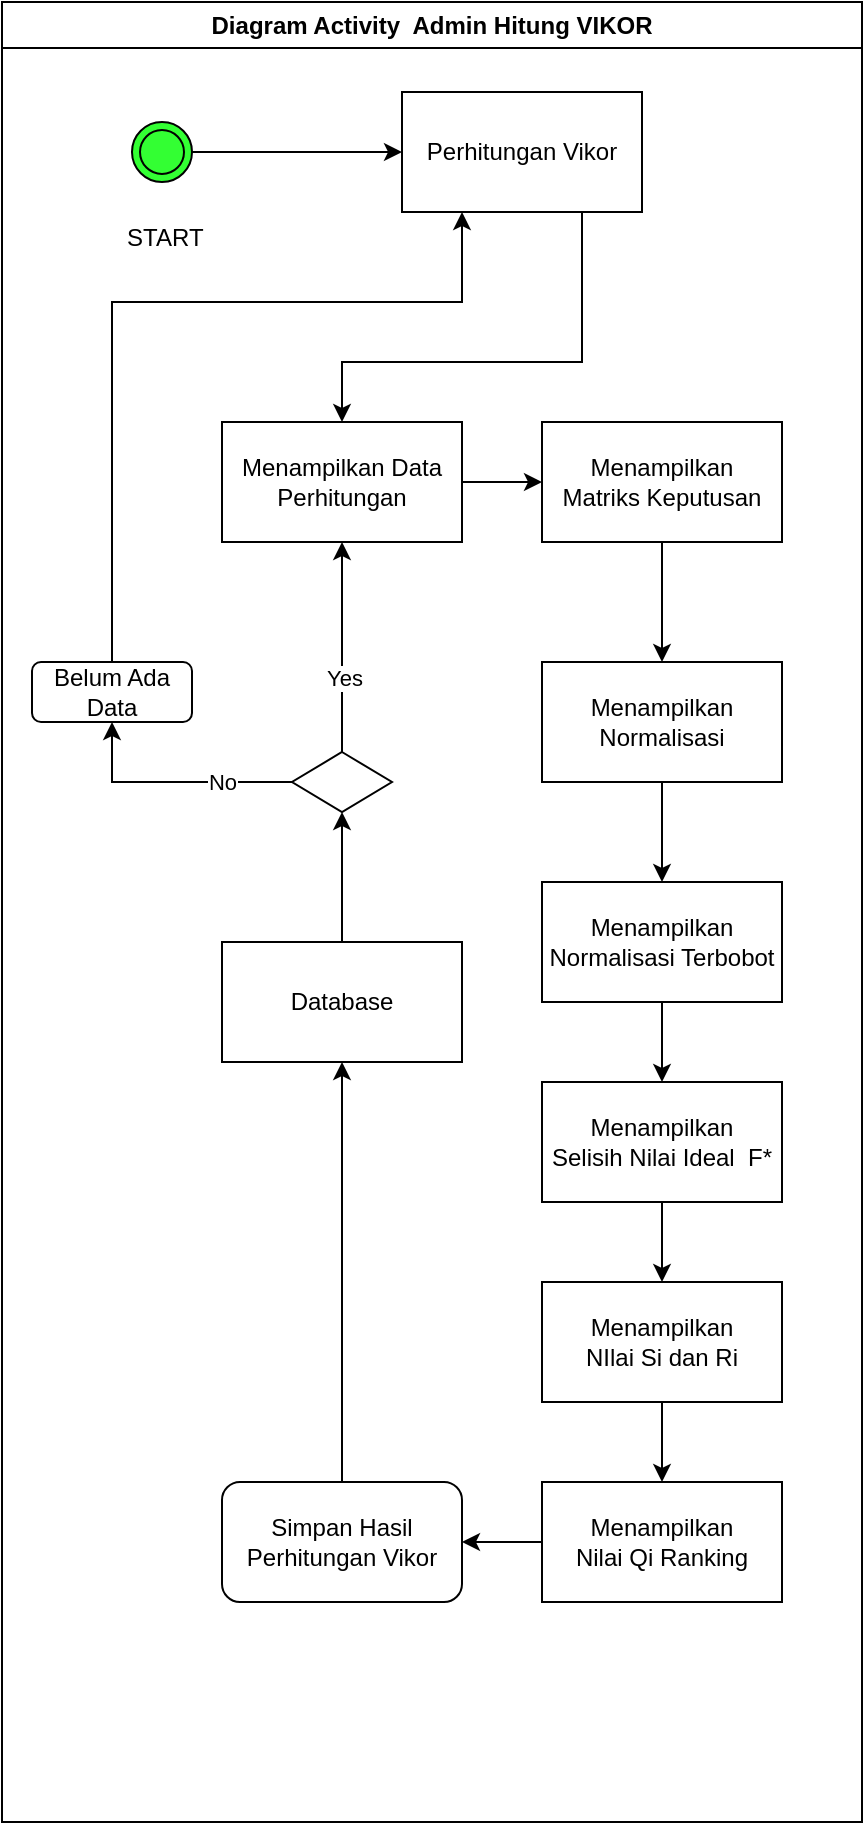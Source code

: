 <mxfile version="26.0.15">
  <diagram name="Page-1" id="bxa6-dcEeg88XE2m2Wq-">
    <mxGraphModel dx="719" dy="478" grid="1" gridSize="10" guides="1" tooltips="1" connect="1" arrows="1" fold="1" page="1" pageScale="1" pageWidth="850" pageHeight="1100" math="0" shadow="0">
      <root>
        <mxCell id="0" />
        <mxCell id="1" parent="0" />
        <mxCell id="2UyJ9fzfQBeaw8XxGTiI-1" value="Diagram Activity&amp;nbsp; Admin Hitung VIKOR" style="swimlane;whiteSpace=wrap;html=1;" vertex="1" parent="1">
          <mxGeometry x="60" y="30" width="430" height="910" as="geometry" />
        </mxCell>
        <mxCell id="2UyJ9fzfQBeaw8XxGTiI-2" style="edgeStyle=orthogonalEdgeStyle;rounded=0;orthogonalLoop=1;jettySize=auto;html=1;entryX=0;entryY=0.5;entryDx=0;entryDy=0;" edge="1" parent="2UyJ9fzfQBeaw8XxGTiI-1" source="2UyJ9fzfQBeaw8XxGTiI-3" target="2UyJ9fzfQBeaw8XxGTiI-9">
          <mxGeometry relative="1" as="geometry" />
        </mxCell>
        <mxCell id="2UyJ9fzfQBeaw8XxGTiI-3" value="Menampilkan Data&lt;div&gt;Perhitungan&lt;/div&gt;" style="rounded=0;whiteSpace=wrap;html=1;" vertex="1" parent="2UyJ9fzfQBeaw8XxGTiI-1">
          <mxGeometry x="110" y="210" width="120" height="60" as="geometry" />
        </mxCell>
        <mxCell id="2UyJ9fzfQBeaw8XxGTiI-4" style="edgeStyle=orthogonalEdgeStyle;rounded=0;orthogonalLoop=1;jettySize=auto;html=1;entryX=0.5;entryY=1;entryDx=0;entryDy=0;" edge="1" parent="2UyJ9fzfQBeaw8XxGTiI-1" source="2UyJ9fzfQBeaw8XxGTiI-5" target="2UyJ9fzfQBeaw8XxGTiI-19">
          <mxGeometry relative="1" as="geometry" />
        </mxCell>
        <mxCell id="2UyJ9fzfQBeaw8XxGTiI-5" value="Database" style="rounded=0;whiteSpace=wrap;html=1;" vertex="1" parent="2UyJ9fzfQBeaw8XxGTiI-1">
          <mxGeometry x="110" y="470" width="120" height="60" as="geometry" />
        </mxCell>
        <mxCell id="2UyJ9fzfQBeaw8XxGTiI-6" style="edgeStyle=orthogonalEdgeStyle;rounded=0;orthogonalLoop=1;jettySize=auto;html=1;entryX=0.5;entryY=0;entryDx=0;entryDy=0;exitX=0.75;exitY=1;exitDx=0;exitDy=0;" edge="1" parent="2UyJ9fzfQBeaw8XxGTiI-1" source="2UyJ9fzfQBeaw8XxGTiI-7" target="2UyJ9fzfQBeaw8XxGTiI-3">
          <mxGeometry relative="1" as="geometry">
            <Array as="points">
              <mxPoint x="290" y="180" />
              <mxPoint x="170" y="180" />
            </Array>
          </mxGeometry>
        </mxCell>
        <mxCell id="2UyJ9fzfQBeaw8XxGTiI-7" value="Perhitungan Vikor" style="rounded=0;whiteSpace=wrap;html=1;" vertex="1" parent="2UyJ9fzfQBeaw8XxGTiI-1">
          <mxGeometry x="200" y="45" width="120" height="60" as="geometry" />
        </mxCell>
        <mxCell id="2UyJ9fzfQBeaw8XxGTiI-8" style="edgeStyle=orthogonalEdgeStyle;rounded=0;orthogonalLoop=1;jettySize=auto;html=1;entryX=0.5;entryY=0;entryDx=0;entryDy=0;" edge="1" parent="2UyJ9fzfQBeaw8XxGTiI-1" source="2UyJ9fzfQBeaw8XxGTiI-9">
          <mxGeometry relative="1" as="geometry">
            <mxPoint x="330" y="330" as="targetPoint" />
          </mxGeometry>
        </mxCell>
        <mxCell id="2UyJ9fzfQBeaw8XxGTiI-9" value="Menampilkan&lt;div&gt;Matriks Keputusan&lt;/div&gt;" style="rounded=0;whiteSpace=wrap;html=1;" vertex="1" parent="2UyJ9fzfQBeaw8XxGTiI-1">
          <mxGeometry x="270" y="210" width="120" height="60" as="geometry" />
        </mxCell>
        <mxCell id="2UyJ9fzfQBeaw8XxGTiI-13" value="&lt;span style=&quot;white-space: pre;&quot;&gt;&#x9;&lt;span style=&quot;white-space: pre;&quot;&gt;&#x9;&lt;/span&gt;&lt;/span&gt;&lt;div&gt;&lt;br&gt;&lt;/div&gt;&lt;div&gt;&lt;br&gt;&lt;/div&gt;&lt;div&gt;&lt;br&gt;&lt;/div&gt;&lt;div&gt;&lt;br&gt;&lt;/div&gt;&lt;div&gt;&lt;br&gt;&lt;/div&gt;&lt;div&gt;&amp;nbsp;START&lt;/div&gt;" style="ellipse;shape=doubleEllipse;whiteSpace=wrap;html=1;aspect=fixed;fillColor=light-dark(#33FF33,var(--ge-dark-color, #121212));" vertex="1" parent="2UyJ9fzfQBeaw8XxGTiI-1">
          <mxGeometry x="65" y="60" width="30" height="30" as="geometry" />
        </mxCell>
        <mxCell id="2UyJ9fzfQBeaw8XxGTiI-14" style="edgeStyle=orthogonalEdgeStyle;rounded=0;orthogonalLoop=1;jettySize=auto;html=1;entryX=0;entryY=0.5;entryDx=0;entryDy=0;" edge="1" parent="2UyJ9fzfQBeaw8XxGTiI-1" source="2UyJ9fzfQBeaw8XxGTiI-13" target="2UyJ9fzfQBeaw8XxGTiI-7">
          <mxGeometry relative="1" as="geometry" />
        </mxCell>
        <mxCell id="2UyJ9fzfQBeaw8XxGTiI-15" style="edgeStyle=orthogonalEdgeStyle;rounded=0;orthogonalLoop=1;jettySize=auto;html=1;entryX=0.5;entryY=1;entryDx=0;entryDy=0;" edge="1" parent="2UyJ9fzfQBeaw8XxGTiI-1" source="2UyJ9fzfQBeaw8XxGTiI-19" target="2UyJ9fzfQBeaw8XxGTiI-21">
          <mxGeometry relative="1" as="geometry" />
        </mxCell>
        <mxCell id="2UyJ9fzfQBeaw8XxGTiI-16" value="No" style="edgeLabel;html=1;align=center;verticalAlign=middle;resizable=0;points=[];" vertex="1" connectable="0" parent="2UyJ9fzfQBeaw8XxGTiI-15">
          <mxGeometry x="-0.563" y="-3" relative="1" as="geometry">
            <mxPoint x="-9" y="3" as="offset" />
          </mxGeometry>
        </mxCell>
        <mxCell id="2UyJ9fzfQBeaw8XxGTiI-17" style="edgeStyle=orthogonalEdgeStyle;rounded=0;orthogonalLoop=1;jettySize=auto;html=1;entryX=0.5;entryY=1;entryDx=0;entryDy=0;" edge="1" parent="2UyJ9fzfQBeaw8XxGTiI-1" source="2UyJ9fzfQBeaw8XxGTiI-19" target="2UyJ9fzfQBeaw8XxGTiI-3">
          <mxGeometry relative="1" as="geometry" />
        </mxCell>
        <mxCell id="2UyJ9fzfQBeaw8XxGTiI-18" value="Yes" style="edgeLabel;html=1;align=center;verticalAlign=middle;resizable=0;points=[];" vertex="1" connectable="0" parent="2UyJ9fzfQBeaw8XxGTiI-17">
          <mxGeometry x="-0.285" y="-1" relative="1" as="geometry">
            <mxPoint as="offset" />
          </mxGeometry>
        </mxCell>
        <mxCell id="2UyJ9fzfQBeaw8XxGTiI-19" value="" style="rhombus;whiteSpace=wrap;html=1;" vertex="1" parent="2UyJ9fzfQBeaw8XxGTiI-1">
          <mxGeometry x="145" y="375" width="50" height="30" as="geometry" />
        </mxCell>
        <mxCell id="2UyJ9fzfQBeaw8XxGTiI-20" style="edgeStyle=orthogonalEdgeStyle;rounded=0;orthogonalLoop=1;jettySize=auto;html=1;entryX=0.25;entryY=1;entryDx=0;entryDy=0;" edge="1" parent="2UyJ9fzfQBeaw8XxGTiI-1" source="2UyJ9fzfQBeaw8XxGTiI-21" target="2UyJ9fzfQBeaw8XxGTiI-7">
          <mxGeometry relative="1" as="geometry">
            <Array as="points">
              <mxPoint x="55" y="150" />
              <mxPoint x="230" y="150" />
            </Array>
          </mxGeometry>
        </mxCell>
        <mxCell id="2UyJ9fzfQBeaw8XxGTiI-21" value="Belum Ada Data" style="rounded=1;whiteSpace=wrap;html=1;" vertex="1" parent="2UyJ9fzfQBeaw8XxGTiI-1">
          <mxGeometry x="15" y="330" width="80" height="30" as="geometry" />
        </mxCell>
        <mxCell id="2UyJ9fzfQBeaw8XxGTiI-28" style="edgeStyle=orthogonalEdgeStyle;rounded=0;orthogonalLoop=1;jettySize=auto;html=1;" edge="1" parent="2UyJ9fzfQBeaw8XxGTiI-1" source="2UyJ9fzfQBeaw8XxGTiI-22" target="2UyJ9fzfQBeaw8XxGTiI-23">
          <mxGeometry relative="1" as="geometry" />
        </mxCell>
        <mxCell id="2UyJ9fzfQBeaw8XxGTiI-22" value="Menampilkan&lt;div&gt;Normalisasi&lt;/div&gt;" style="rounded=0;whiteSpace=wrap;html=1;" vertex="1" parent="2UyJ9fzfQBeaw8XxGTiI-1">
          <mxGeometry x="270" y="330" width="120" height="60" as="geometry" />
        </mxCell>
        <mxCell id="2UyJ9fzfQBeaw8XxGTiI-29" style="edgeStyle=orthogonalEdgeStyle;rounded=0;orthogonalLoop=1;jettySize=auto;html=1;entryX=0.5;entryY=0;entryDx=0;entryDy=0;" edge="1" parent="2UyJ9fzfQBeaw8XxGTiI-1" source="2UyJ9fzfQBeaw8XxGTiI-23" target="2UyJ9fzfQBeaw8XxGTiI-24">
          <mxGeometry relative="1" as="geometry" />
        </mxCell>
        <mxCell id="2UyJ9fzfQBeaw8XxGTiI-23" value="Menampilkan&lt;div&gt;Normalisasi Terbobot&lt;span style=&quot;color: rgba(0, 0, 0, 0); font-family: monospace; font-size: 0px; text-align: start; text-wrap-mode: nowrap; background-color: transparent;&quot;&gt;%3CmxGraphModel%3E%3Croot%3E%3CmxCell%20id%3D%220%22%2F%3E%3CmxCell%20id%3D%221%22%20parent%3D%220%22%2F%3E%3CmxCell%20id%3D%222%22%20value%3D%22Menampilkan%26lt%3Bdiv%26gt%3BMatriks%20Keputusan%26lt%3B%2Fdiv%26gt%3B%22%20style%3D%22rounded%3D0%3BwhiteSpace%3Dwrap%3Bhtml%3D1%3B%22%20vertex%3D%221%22%20parent%3D%221%22%3E%3CmxGeometry%20x%3D%22330%22%20y%3D%22240%22%20width%3D%22120%22%20height%3D%2260%22%20as%3D%22geometry%22%2F%3E%3C%2FmxCell%3E%3C%2Froot%3E%3C%2FmxGraphModel%3E&lt;/span&gt;&lt;/div&gt;" style="rounded=0;whiteSpace=wrap;html=1;" vertex="1" parent="2UyJ9fzfQBeaw8XxGTiI-1">
          <mxGeometry x="270" y="440" width="120" height="60" as="geometry" />
        </mxCell>
        <mxCell id="2UyJ9fzfQBeaw8XxGTiI-30" style="edgeStyle=orthogonalEdgeStyle;rounded=0;orthogonalLoop=1;jettySize=auto;html=1;entryX=0.5;entryY=0;entryDx=0;entryDy=0;" edge="1" parent="2UyJ9fzfQBeaw8XxGTiI-1" source="2UyJ9fzfQBeaw8XxGTiI-24" target="2UyJ9fzfQBeaw8XxGTiI-25">
          <mxGeometry relative="1" as="geometry" />
        </mxCell>
        <mxCell id="2UyJ9fzfQBeaw8XxGTiI-24" value="Menampilkan&lt;div&gt;Selisih Nilai Ideal&amp;nbsp; F*&lt;/div&gt;" style="rounded=0;whiteSpace=wrap;html=1;" vertex="1" parent="2UyJ9fzfQBeaw8XxGTiI-1">
          <mxGeometry x="270" y="540" width="120" height="60" as="geometry" />
        </mxCell>
        <mxCell id="2UyJ9fzfQBeaw8XxGTiI-31" style="edgeStyle=orthogonalEdgeStyle;rounded=0;orthogonalLoop=1;jettySize=auto;html=1;entryX=0.5;entryY=0;entryDx=0;entryDy=0;" edge="1" parent="2UyJ9fzfQBeaw8XxGTiI-1" source="2UyJ9fzfQBeaw8XxGTiI-25" target="2UyJ9fzfQBeaw8XxGTiI-26">
          <mxGeometry relative="1" as="geometry" />
        </mxCell>
        <mxCell id="2UyJ9fzfQBeaw8XxGTiI-25" value="Menampilkan&lt;div&gt;NIlai Si dan Ri&lt;span style=&quot;color: rgba(0, 0, 0, 0); font-family: monospace; font-size: 0px; text-align: start; text-wrap-mode: nowrap; background-color: transparent;&quot;&gt;%3CmxGraphModel%3E%3Croot%3E%3CmxCell%20id%3D%220%22%2F%3E%3CmxCell%20id%3D%221%22%20parent%3D%220%22%2F%3E%3CmxCell%20id%3D%222%22%20value%3D%22Menampilkan%26lt%3Bdiv%26gt%3BMatriks%20Keputusan%26lt%3B%2Fdiv%26gt%3B%22%20style%3D%22rounded%3D0%3BwhiteSpace%3Dwrap%3Bhtml%3D1%3B%22%20vertex%3D%221%22%20parent%3D%221%22%3E%3CmxGeometry%20x%3D%22330%22%20y%3D%22240%22%20width%3D%22120%22%20height%3D%2260%22%20as%3D%22geometry%22%2F%3E%3C%2FmxCell%3E%3C%2Froot%3E%3C%2FmxGraphModel%3E&lt;/span&gt;&lt;/div&gt;" style="rounded=0;whiteSpace=wrap;html=1;" vertex="1" parent="2UyJ9fzfQBeaw8XxGTiI-1">
          <mxGeometry x="270" y="640" width="120" height="60" as="geometry" />
        </mxCell>
        <mxCell id="2UyJ9fzfQBeaw8XxGTiI-33" style="edgeStyle=orthogonalEdgeStyle;rounded=0;orthogonalLoop=1;jettySize=auto;html=1;entryX=1;entryY=0.5;entryDx=0;entryDy=0;" edge="1" parent="2UyJ9fzfQBeaw8XxGTiI-1" source="2UyJ9fzfQBeaw8XxGTiI-26" target="2UyJ9fzfQBeaw8XxGTiI-27">
          <mxGeometry relative="1" as="geometry" />
        </mxCell>
        <mxCell id="2UyJ9fzfQBeaw8XxGTiI-26" value="Menampilkan&lt;div&gt;Nilai Qi Ranking&lt;/div&gt;" style="rounded=0;whiteSpace=wrap;html=1;" vertex="1" parent="2UyJ9fzfQBeaw8XxGTiI-1">
          <mxGeometry x="270" y="740" width="120" height="60" as="geometry" />
        </mxCell>
        <mxCell id="2UyJ9fzfQBeaw8XxGTiI-34" style="edgeStyle=orthogonalEdgeStyle;rounded=0;orthogonalLoop=1;jettySize=auto;html=1;entryX=0.5;entryY=1;entryDx=0;entryDy=0;" edge="1" parent="2UyJ9fzfQBeaw8XxGTiI-1" source="2UyJ9fzfQBeaw8XxGTiI-27" target="2UyJ9fzfQBeaw8XxGTiI-5">
          <mxGeometry relative="1" as="geometry" />
        </mxCell>
        <mxCell id="2UyJ9fzfQBeaw8XxGTiI-27" value="Simpan Hasil Perhitungan Vikor" style="rounded=1;whiteSpace=wrap;html=1;" vertex="1" parent="2UyJ9fzfQBeaw8XxGTiI-1">
          <mxGeometry x="110" y="740" width="120" height="60" as="geometry" />
        </mxCell>
      </root>
    </mxGraphModel>
  </diagram>
</mxfile>
